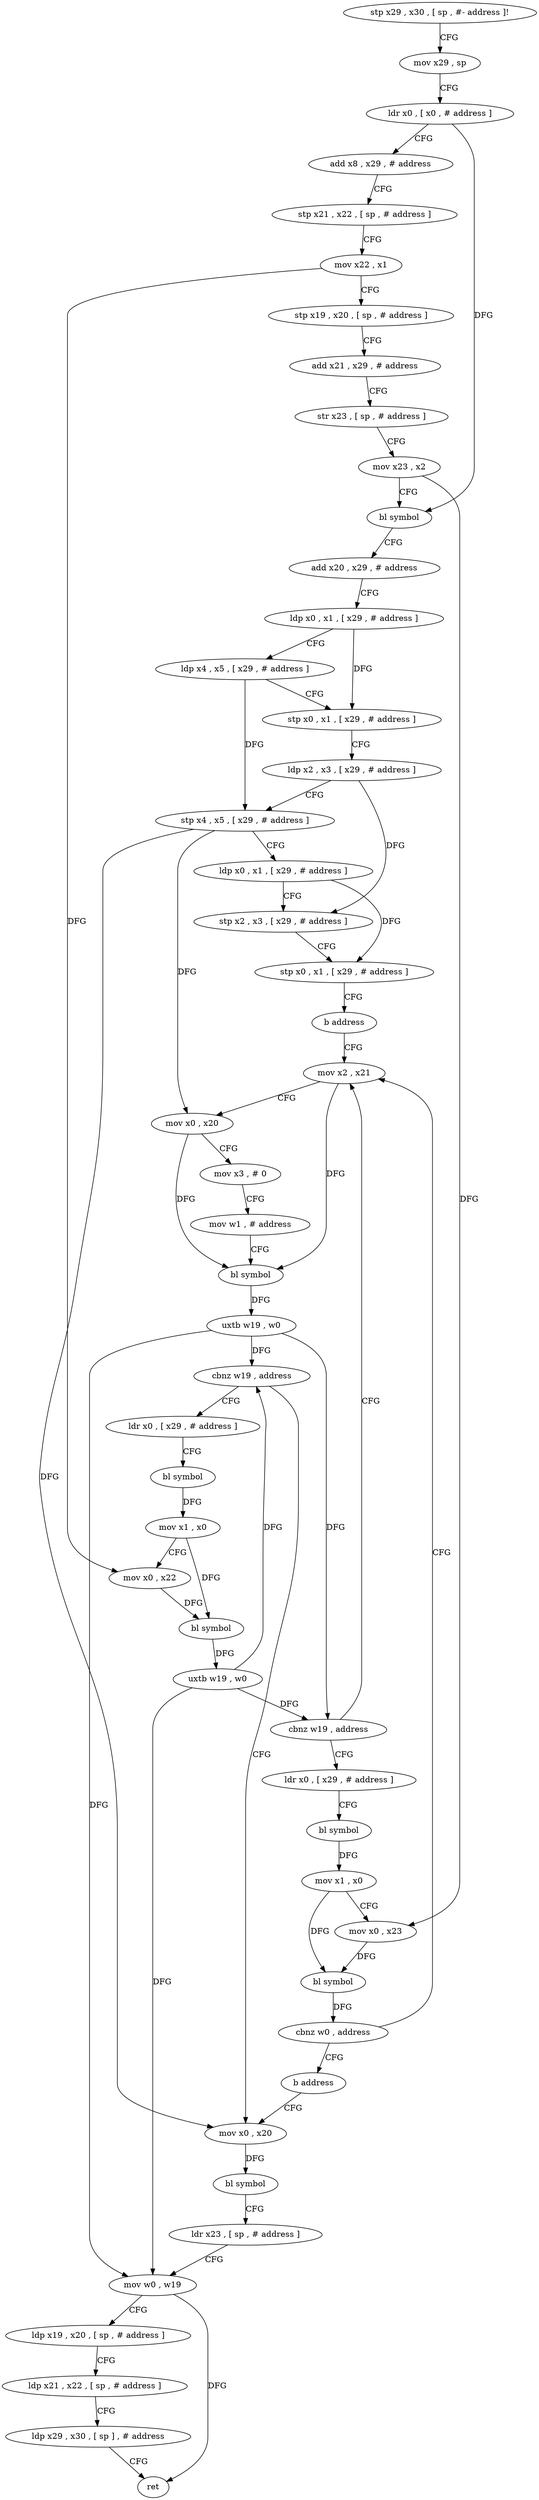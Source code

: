 digraph "func" {
"87544" [label = "stp x29 , x30 , [ sp , #- address ]!" ]
"87548" [label = "mov x29 , sp" ]
"87552" [label = "ldr x0 , [ x0 , # address ]" ]
"87556" [label = "add x8 , x29 , # address" ]
"87560" [label = "stp x21 , x22 , [ sp , # address ]" ]
"87564" [label = "mov x22 , x1" ]
"87568" [label = "stp x19 , x20 , [ sp , # address ]" ]
"87572" [label = "add x21 , x29 , # address" ]
"87576" [label = "str x23 , [ sp , # address ]" ]
"87580" [label = "mov x23 , x2" ]
"87584" [label = "bl symbol" ]
"87588" [label = "add x20 , x29 , # address" ]
"87592" [label = "ldp x0 , x1 , [ x29 , # address ]" ]
"87596" [label = "ldp x4 , x5 , [ x29 , # address ]" ]
"87600" [label = "stp x0 , x1 , [ x29 , # address ]" ]
"87604" [label = "ldp x2 , x3 , [ x29 , # address ]" ]
"87608" [label = "stp x4 , x5 , [ x29 , # address ]" ]
"87612" [label = "ldp x0 , x1 , [ x29 , # address ]" ]
"87616" [label = "stp x2 , x3 , [ x29 , # address ]" ]
"87620" [label = "stp x0 , x1 , [ x29 , # address ]" ]
"87624" [label = "b address" ]
"87660" [label = "mov x2 , x21" ]
"87664" [label = "mov x0 , x20" ]
"87668" [label = "mov x3 , # 0" ]
"87672" [label = "mov w1 , # address" ]
"87676" [label = "bl symbol" ]
"87680" [label = "uxtb w19 , w0" ]
"87684" [label = "cbnz w19 , address" ]
"87632" [label = "ldr x0 , [ x29 , # address ]" ]
"87688" [label = "mov x0 , x20" ]
"87636" [label = "bl symbol" ]
"87640" [label = "mov x1 , x0" ]
"87644" [label = "mov x0 , x22" ]
"87648" [label = "bl symbol" ]
"87652" [label = "uxtb w19 , w0" ]
"87656" [label = "cbnz w19 , address" ]
"87720" [label = "ldr x0 , [ x29 , # address ]" ]
"87692" [label = "bl symbol" ]
"87696" [label = "ldr x23 , [ sp , # address ]" ]
"87700" [label = "mov w0 , w19" ]
"87704" [label = "ldp x19 , x20 , [ sp , # address ]" ]
"87708" [label = "ldp x21 , x22 , [ sp , # address ]" ]
"87712" [label = "ldp x29 , x30 , [ sp ] , # address" ]
"87716" [label = "ret" ]
"87724" [label = "bl symbol" ]
"87728" [label = "mov x1 , x0" ]
"87732" [label = "mov x0 , x23" ]
"87736" [label = "bl symbol" ]
"87740" [label = "cbnz w0 , address" ]
"87744" [label = "b address" ]
"87544" -> "87548" [ label = "CFG" ]
"87548" -> "87552" [ label = "CFG" ]
"87552" -> "87556" [ label = "CFG" ]
"87552" -> "87584" [ label = "DFG" ]
"87556" -> "87560" [ label = "CFG" ]
"87560" -> "87564" [ label = "CFG" ]
"87564" -> "87568" [ label = "CFG" ]
"87564" -> "87644" [ label = "DFG" ]
"87568" -> "87572" [ label = "CFG" ]
"87572" -> "87576" [ label = "CFG" ]
"87576" -> "87580" [ label = "CFG" ]
"87580" -> "87584" [ label = "CFG" ]
"87580" -> "87732" [ label = "DFG" ]
"87584" -> "87588" [ label = "CFG" ]
"87588" -> "87592" [ label = "CFG" ]
"87592" -> "87596" [ label = "CFG" ]
"87592" -> "87600" [ label = "DFG" ]
"87596" -> "87600" [ label = "CFG" ]
"87596" -> "87608" [ label = "DFG" ]
"87600" -> "87604" [ label = "CFG" ]
"87604" -> "87608" [ label = "CFG" ]
"87604" -> "87616" [ label = "DFG" ]
"87608" -> "87612" [ label = "CFG" ]
"87608" -> "87664" [ label = "DFG" ]
"87608" -> "87688" [ label = "DFG" ]
"87612" -> "87616" [ label = "CFG" ]
"87612" -> "87620" [ label = "DFG" ]
"87616" -> "87620" [ label = "CFG" ]
"87620" -> "87624" [ label = "CFG" ]
"87624" -> "87660" [ label = "CFG" ]
"87660" -> "87664" [ label = "CFG" ]
"87660" -> "87676" [ label = "DFG" ]
"87664" -> "87668" [ label = "CFG" ]
"87664" -> "87676" [ label = "DFG" ]
"87668" -> "87672" [ label = "CFG" ]
"87672" -> "87676" [ label = "CFG" ]
"87676" -> "87680" [ label = "DFG" ]
"87680" -> "87684" [ label = "DFG" ]
"87680" -> "87656" [ label = "DFG" ]
"87680" -> "87700" [ label = "DFG" ]
"87684" -> "87632" [ label = "CFG" ]
"87684" -> "87688" [ label = "CFG" ]
"87632" -> "87636" [ label = "CFG" ]
"87688" -> "87692" [ label = "DFG" ]
"87636" -> "87640" [ label = "DFG" ]
"87640" -> "87644" [ label = "CFG" ]
"87640" -> "87648" [ label = "DFG" ]
"87644" -> "87648" [ label = "DFG" ]
"87648" -> "87652" [ label = "DFG" ]
"87652" -> "87656" [ label = "DFG" ]
"87652" -> "87684" [ label = "DFG" ]
"87652" -> "87700" [ label = "DFG" ]
"87656" -> "87720" [ label = "CFG" ]
"87656" -> "87660" [ label = "CFG" ]
"87720" -> "87724" [ label = "CFG" ]
"87692" -> "87696" [ label = "CFG" ]
"87696" -> "87700" [ label = "CFG" ]
"87700" -> "87704" [ label = "CFG" ]
"87700" -> "87716" [ label = "DFG" ]
"87704" -> "87708" [ label = "CFG" ]
"87708" -> "87712" [ label = "CFG" ]
"87712" -> "87716" [ label = "CFG" ]
"87724" -> "87728" [ label = "DFG" ]
"87728" -> "87732" [ label = "CFG" ]
"87728" -> "87736" [ label = "DFG" ]
"87732" -> "87736" [ label = "DFG" ]
"87736" -> "87740" [ label = "DFG" ]
"87740" -> "87660" [ label = "CFG" ]
"87740" -> "87744" [ label = "CFG" ]
"87744" -> "87688" [ label = "CFG" ]
}
